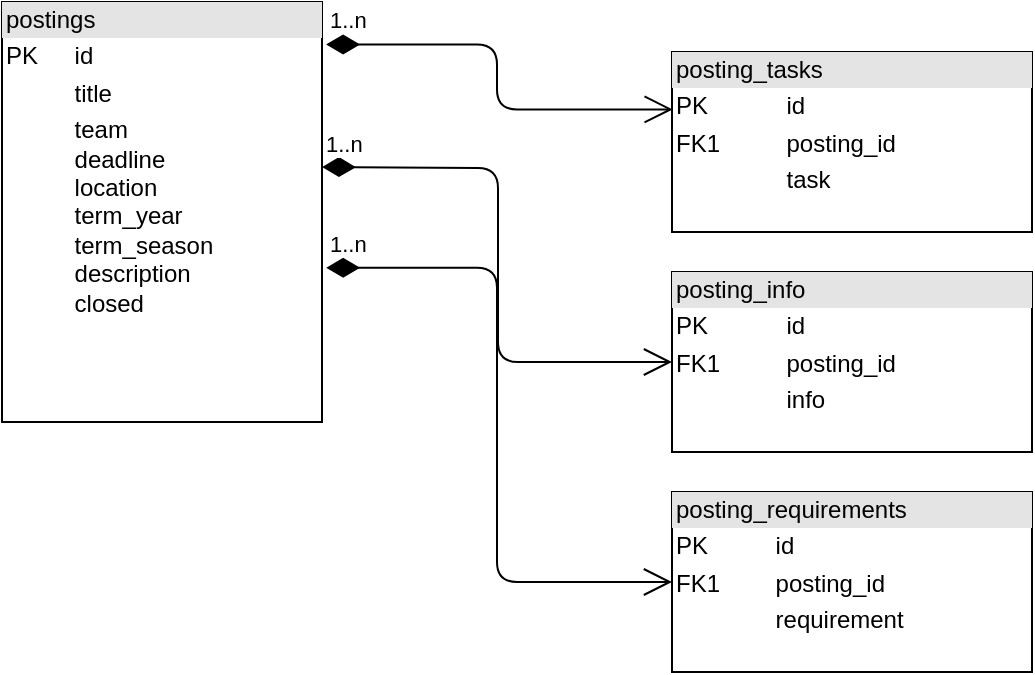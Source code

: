 <mxfile version="13.0.3" type="device"><diagram id="ZyEB_De8WRKTzBczaCG3" name="Page-1"><mxGraphModel dx="460" dy="813" grid="1" gridSize="10" guides="1" tooltips="1" connect="1" arrows="1" fold="1" page="1" pageScale="1" pageWidth="850" pageHeight="1100" math="0" shadow="0"><root><mxCell id="0"/><mxCell id="1" parent="0"/><mxCell id="I2YBJ8QWy02HUnWjSj5R-5" value="&lt;div style=&quot;box-sizing: border-box ; width: 100% ; background: #e4e4e4 ; padding: 2px&quot;&gt;postings&lt;/div&gt;&lt;table style=&quot;width: 100% ; font-size: 1em&quot; cellpadding=&quot;2&quot; cellspacing=&quot;0&quot;&gt;&lt;tbody&gt;&lt;tr&gt;&lt;td&gt;PK&lt;/td&gt;&lt;td&gt;id&lt;/td&gt;&lt;/tr&gt;&lt;tr&gt;&lt;td&gt;&lt;br&gt;&lt;/td&gt;&lt;td&gt;title&lt;/td&gt;&lt;/tr&gt;&lt;tr&gt;&lt;td&gt;&lt;/td&gt;&lt;td&gt;team&lt;br&gt;deadline&lt;br&gt;location&lt;br&gt;term_year&lt;br&gt;term_season&lt;br&gt;description&lt;br&gt;closed&lt;/td&gt;&lt;/tr&gt;&lt;/tbody&gt;&lt;/table&gt;" style="verticalAlign=top;align=left;overflow=fill;html=1;direction=north;" vertex="1" parent="1"><mxGeometry x="135" y="115" width="160" height="210" as="geometry"/></mxCell><mxCell id="I2YBJ8QWy02HUnWjSj5R-6" value="&lt;div style=&quot;box-sizing: border-box ; width: 100% ; background: #e4e4e4 ; padding: 2px&quot;&gt;posting_tasks&lt;/div&gt;&lt;table style=&quot;width: 100% ; font-size: 1em&quot; cellpadding=&quot;2&quot; cellspacing=&quot;0&quot;&gt;&lt;tbody&gt;&lt;tr&gt;&lt;td&gt;PK&lt;/td&gt;&lt;td&gt;id&lt;/td&gt;&lt;/tr&gt;&lt;tr&gt;&lt;td&gt;FK1&lt;/td&gt;&lt;td&gt;posting_id&lt;/td&gt;&lt;/tr&gt;&lt;tr&gt;&lt;td&gt;&lt;/td&gt;&lt;td&gt;task&lt;/td&gt;&lt;/tr&gt;&lt;/tbody&gt;&lt;/table&gt;" style="verticalAlign=top;align=left;overflow=fill;html=1;" vertex="1" parent="1"><mxGeometry x="470" y="140" width="180" height="90" as="geometry"/></mxCell><mxCell id="I2YBJ8QWy02HUnWjSj5R-10" value="1..n" style="endArrow=open;html=1;endSize=12;startArrow=diamondThin;startSize=14;startFill=1;edgeStyle=orthogonalEdgeStyle;align=left;verticalAlign=bottom;exitX=0.899;exitY=1.013;exitDx=0;exitDy=0;exitPerimeter=0;entryX=0.002;entryY=0.319;entryDx=0;entryDy=0;entryPerimeter=0;" edge="1" parent="1" source="I2YBJ8QWy02HUnWjSj5R-5" target="I2YBJ8QWy02HUnWjSj5R-6"><mxGeometry x="-1" y="3" relative="1" as="geometry"><mxPoint x="320" y="70" as="sourcePoint"/><mxPoint x="480" y="70" as="targetPoint"/></mxGeometry></mxCell><mxCell id="I2YBJ8QWy02HUnWjSj5R-11" value="&lt;div style=&quot;box-sizing: border-box ; width: 100% ; background: #e4e4e4 ; padding: 2px&quot;&gt;posting_info&lt;/div&gt;&lt;table style=&quot;width: 100% ; font-size: 1em&quot; cellpadding=&quot;2&quot; cellspacing=&quot;0&quot;&gt;&lt;tbody&gt;&lt;tr&gt;&lt;td&gt;PK&lt;/td&gt;&lt;td&gt;id&lt;/td&gt;&lt;/tr&gt;&lt;tr&gt;&lt;td&gt;FK1&lt;/td&gt;&lt;td&gt;posting_id&lt;/td&gt;&lt;/tr&gt;&lt;tr&gt;&lt;td&gt;&lt;/td&gt;&lt;td&gt;info&lt;br&gt;&lt;/td&gt;&lt;/tr&gt;&lt;/tbody&gt;&lt;/table&gt;" style="verticalAlign=top;align=left;overflow=fill;html=1;" vertex="1" parent="1"><mxGeometry x="470" y="250" width="180" height="90" as="geometry"/></mxCell><mxCell id="I2YBJ8QWy02HUnWjSj5R-12" value="&lt;div style=&quot;box-sizing: border-box ; width: 100% ; background: #e4e4e4 ; padding: 2px&quot;&gt;posting_requirements&lt;/div&gt;&lt;table style=&quot;width: 100% ; font-size: 1em&quot; cellpadding=&quot;2&quot; cellspacing=&quot;0&quot;&gt;&lt;tbody&gt;&lt;tr&gt;&lt;td&gt;PK&lt;/td&gt;&lt;td&gt;id&lt;/td&gt;&lt;/tr&gt;&lt;tr&gt;&lt;td&gt;FK1&lt;/td&gt;&lt;td&gt;posting_id&lt;/td&gt;&lt;/tr&gt;&lt;tr&gt;&lt;td&gt;&lt;/td&gt;&lt;td&gt;requirement&lt;/td&gt;&lt;/tr&gt;&lt;/tbody&gt;&lt;/table&gt;" style="verticalAlign=top;align=left;overflow=fill;html=1;" vertex="1" parent="1"><mxGeometry x="470" y="360" width="180" height="90" as="geometry"/></mxCell><mxCell id="I2YBJ8QWy02HUnWjSj5R-13" value="1..n" style="endArrow=open;html=1;endSize=12;startArrow=diamondThin;startSize=14;startFill=1;edgeStyle=orthogonalEdgeStyle;align=left;verticalAlign=bottom;exitX=0.899;exitY=1.013;exitDx=0;exitDy=0;exitPerimeter=0;entryX=0;entryY=0.5;entryDx=0;entryDy=0;" edge="1" parent="1" target="I2YBJ8QWy02HUnWjSj5R-11"><mxGeometry x="-1" y="3" relative="1" as="geometry"><mxPoint x="295.0" y="197.5" as="sourcePoint"/><mxPoint x="468.28" y="230.0" as="targetPoint"/></mxGeometry></mxCell><mxCell id="I2YBJ8QWy02HUnWjSj5R-14" value="1..n" style="endArrow=open;html=1;endSize=12;startArrow=diamondThin;startSize=14;startFill=1;edgeStyle=orthogonalEdgeStyle;align=left;verticalAlign=bottom;exitX=0.367;exitY=1.013;exitDx=0;exitDy=0;exitPerimeter=0;entryX=0;entryY=0.5;entryDx=0;entryDy=0;" edge="1" parent="1" source="I2YBJ8QWy02HUnWjSj5R-5" target="I2YBJ8QWy02HUnWjSj5R-12"><mxGeometry x="-1" y="3" relative="1" as="geometry"><mxPoint x="317.08" y="156.21" as="sourcePoint"/><mxPoint x="490.36" y="188.71" as="targetPoint"/></mxGeometry></mxCell></root></mxGraphModel></diagram></mxfile>
